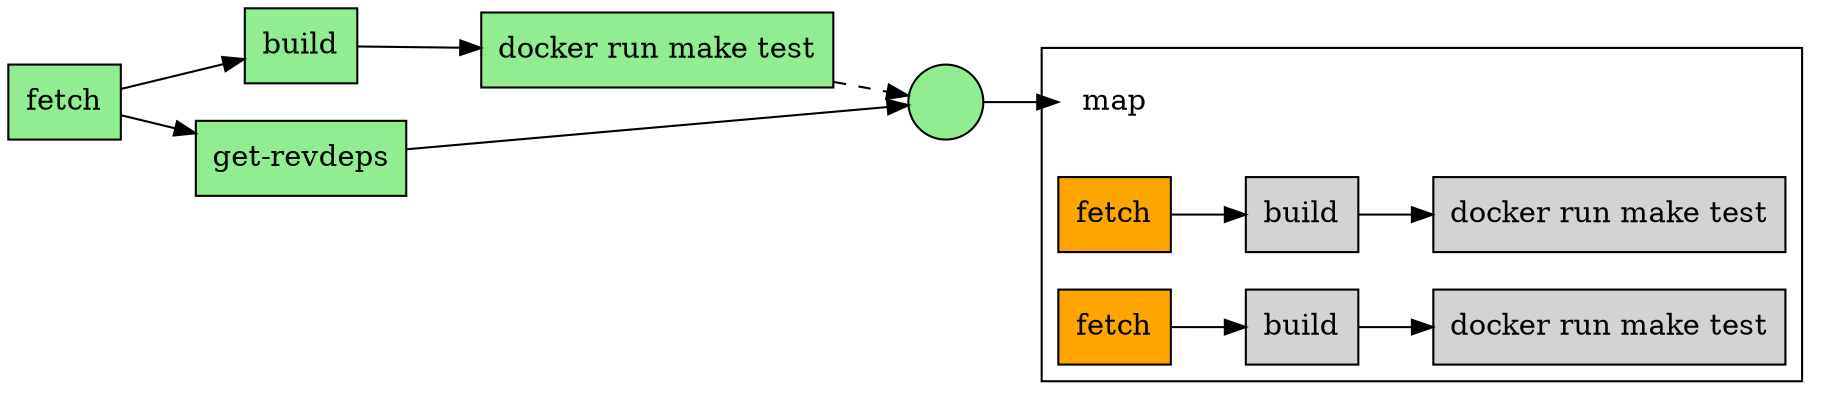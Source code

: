 digraph pipeline {
  node [shape="box"]
  rankdir=LR
  n4 [label="fetch",fillcolor="lightgreen",style="filled"]
  n3 [label="build",fillcolor="lightgreen",style="filled"]
  n4 -> n3
  n2 [label="docker run make test",fillcolor="lightgreen",style="filled"]
  n3 -> n2
  n5 [label="get-revdeps",fillcolor="lightgreen",style="filled"]
  n4 -> n5
  n1 [label="",fillcolor="lightgreen",style="filled",shape="circle"]
  n2 -> n1 [style="dashed"]
  n5 -> n1
  subgraph cluster_0 {
  n0 [label="map",shape="none"]
  n9 [label="fetch",fillcolor="orange",style="filled"]
  n8 [label="build",fillcolor="lightgray",style="filled"]
  n9 -> n8
  n7 [label="docker run make test",fillcolor="lightgray",style="filled"]
  n8 -> n7
  n12 [label="fetch",fillcolor="orange",style="filled"]
  n11 [label="build",fillcolor="lightgray",style="filled"]
  n12 -> n11
  n10 [label="docker run make test",fillcolor="lightgray",style="filled"]
  n11 -> n10
  }
  n1 -> n0
  }

